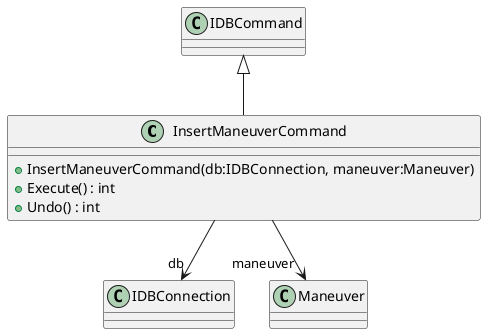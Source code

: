 @startuml
class InsertManeuverCommand {
    + InsertManeuverCommand(db:IDBConnection, maneuver:Maneuver)
    + Execute() : int
    + Undo() : int
}
IDBCommand <|-- InsertManeuverCommand
InsertManeuverCommand --> "db" IDBConnection
InsertManeuverCommand --> "maneuver" Maneuver
@enduml
